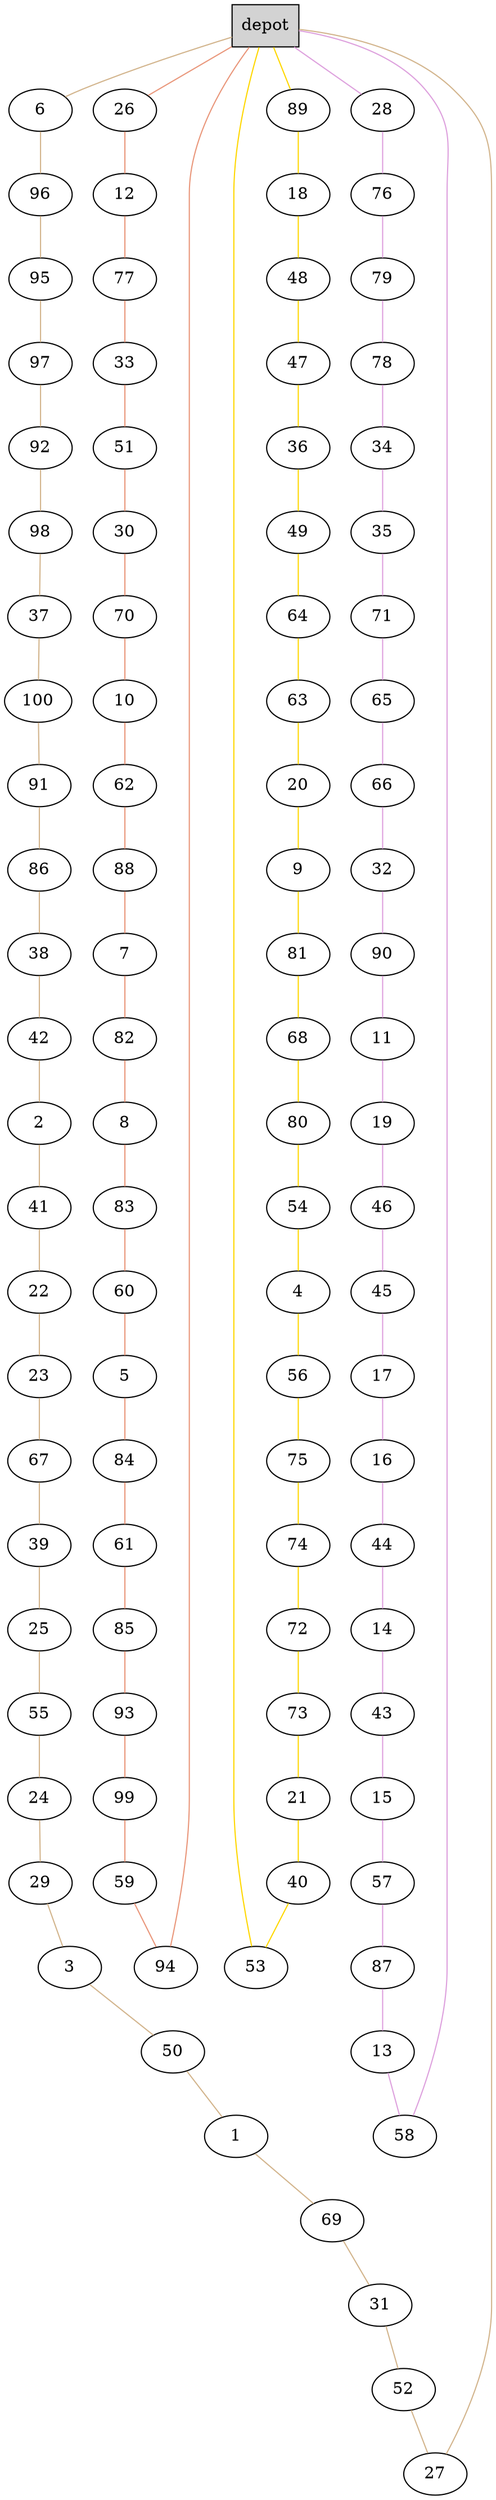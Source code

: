 graph G {
  0[shape = box, label = "depot", style = filled ];
  26[shape = ellipse];
  "0"--"26"[color = darksalmon];
  12[shape = ellipse];
  "26"--"12"[color = darksalmon];
  77[shape = ellipse];
  "12"--"77"[color = darksalmon];
  33[shape = ellipse];
  "77"--"33"[color = darksalmon];
  51[shape = ellipse];
  "33"--"51"[color = darksalmon];
  30[shape = ellipse];
  "51"--"30"[color = darksalmon];
  70[shape = ellipse];
  "30"--"70"[color = darksalmon];
  10[shape = ellipse];
  "70"--"10"[color = darksalmon];
  62[shape = ellipse];
  "10"--"62"[color = darksalmon];
  88[shape = ellipse];
  "62"--"88"[color = darksalmon];
  7[shape = ellipse];
  "88"--"7"[color = darksalmon];
  82[shape = ellipse];
  "7"--"82"[color = darksalmon];
  8[shape = ellipse];
  "82"--"8"[color = darksalmon];
  83[shape = ellipse];
  "8"--"83"[color = darksalmon];
  60[shape = ellipse];
  "83"--"60"[color = darksalmon];
  5[shape = ellipse];
  "60"--"5"[color = darksalmon];
  84[shape = ellipse];
  "5"--"84"[color = darksalmon];
  61[shape = ellipse];
  "84"--"61"[color = darksalmon];
  85[shape = ellipse];
  "61"--"85"[color = darksalmon];
  93[shape = ellipse];
  "85"--"93"[color = darksalmon];
  99[shape = ellipse];
  "93"--"99"[color = darksalmon];
  59[shape = ellipse];
  "99"--"59"[color = darksalmon];
  94[shape = ellipse];
  "59"--"94"[color = darksalmon];
  "94"--"0"[color = darksalmon];
  89[shape = ellipse];
  "0"--"89"[color = gold];
  18[shape = ellipse];
  "89"--"18"[color = gold];
  48[shape = ellipse];
  "18"--"48"[color = gold];
  47[shape = ellipse];
  "48"--"47"[color = gold];
  36[shape = ellipse];
  "47"--"36"[color = gold];
  49[shape = ellipse];
  "36"--"49"[color = gold];
  64[shape = ellipse];
  "49"--"64"[color = gold];
  63[shape = ellipse];
  "64"--"63"[color = gold];
  20[shape = ellipse];
  "63"--"20"[color = gold];
  9[shape = ellipse];
  "20"--"9"[color = gold];
  81[shape = ellipse];
  "9"--"81"[color = gold];
  68[shape = ellipse];
  "81"--"68"[color = gold];
  80[shape = ellipse];
  "68"--"80"[color = gold];
  54[shape = ellipse];
  "80"--"54"[color = gold];
  4[shape = ellipse];
  "54"--"4"[color = gold];
  56[shape = ellipse];
  "4"--"56"[color = gold];
  75[shape = ellipse];
  "56"--"75"[color = gold];
  74[shape = ellipse];
  "75"--"74"[color = gold];
  72[shape = ellipse];
  "74"--"72"[color = gold];
  73[shape = ellipse];
  "72"--"73"[color = gold];
  21[shape = ellipse];
  "73"--"21"[color = gold];
  40[shape = ellipse];
  "21"--"40"[color = gold];
  53[shape = ellipse];
  "40"--"53"[color = gold];
  "53"--"0"[color = gold];
  28[shape = ellipse];
  "0"--"28"[color = plum];
  76[shape = ellipse];
  "28"--"76"[color = plum];
  79[shape = ellipse];
  "76"--"79"[color = plum];
  78[shape = ellipse];
  "79"--"78"[color = plum];
  34[shape = ellipse];
  "78"--"34"[color = plum];
  35[shape = ellipse];
  "34"--"35"[color = plum];
  71[shape = ellipse];
  "35"--"71"[color = plum];
  65[shape = ellipse];
  "71"--"65"[color = plum];
  66[shape = ellipse];
  "65"--"66"[color = plum];
  32[shape = ellipse];
  "66"--"32"[color = plum];
  90[shape = ellipse];
  "32"--"90"[color = plum];
  11[shape = ellipse];
  "90"--"11"[color = plum];
  19[shape = ellipse];
  "11"--"19"[color = plum];
  46[shape = ellipse];
  "19"--"46"[color = plum];
  45[shape = ellipse];
  "46"--"45"[color = plum];
  17[shape = ellipse];
  "45"--"17"[color = plum];
  16[shape = ellipse];
  "17"--"16"[color = plum];
  44[shape = ellipse];
  "16"--"44"[color = plum];
  14[shape = ellipse];
  "44"--"14"[color = plum];
  43[shape = ellipse];
  "14"--"43"[color = plum];
  15[shape = ellipse];
  "43"--"15"[color = plum];
  57[shape = ellipse];
  "15"--"57"[color = plum];
  87[shape = ellipse];
  "57"--"87"[color = plum];
  13[shape = ellipse];
  "87"--"13"[color = plum];
  58[shape = ellipse];
  "13"--"58"[color = plum];
  "58"--"0"[color = plum];
  6[shape = ellipse];
  "0"--"6"[color = tan];
  96[shape = ellipse];
  "6"--"96"[color = tan];
  95[shape = ellipse];
  "96"--"95"[color = tan];
  97[shape = ellipse];
  "95"--"97"[color = tan];
  92[shape = ellipse];
  "97"--"92"[color = tan];
  98[shape = ellipse];
  "92"--"98"[color = tan];
  37[shape = ellipse];
  "98"--"37"[color = tan];
  100[shape = ellipse];
  "37"--"100"[color = tan];
  91[shape = ellipse];
  "100"--"91"[color = tan];
  86[shape = ellipse];
  "91"--"86"[color = tan];
  38[shape = ellipse];
  "86"--"38"[color = tan];
  42[shape = ellipse];
  "38"--"42"[color = tan];
  2[shape = ellipse];
  "42"--"2"[color = tan];
  41[shape = ellipse];
  "2"--"41"[color = tan];
  22[shape = ellipse];
  "41"--"22"[color = tan];
  23[shape = ellipse];
  "22"--"23"[color = tan];
  67[shape = ellipse];
  "23"--"67"[color = tan];
  39[shape = ellipse];
  "67"--"39"[color = tan];
  25[shape = ellipse];
  "39"--"25"[color = tan];
  55[shape = ellipse];
  "25"--"55"[color = tan];
  24[shape = ellipse];
  "55"--"24"[color = tan];
  29[shape = ellipse];
  "24"--"29"[color = tan];
  3[shape = ellipse];
  "29"--"3"[color = tan];
  50[shape = ellipse];
  "3"--"50"[color = tan];
  1[shape = ellipse];
  "50"--"1"[color = tan];
  69[shape = ellipse];
  "1"--"69"[color = tan];
  31[shape = ellipse];
  "69"--"31"[color = tan];
  52[shape = ellipse];
  "31"--"52"[color = tan];
  27[shape = ellipse];
  "52"--"27"[color = tan];
  "27"--"0"[color = tan];
}
